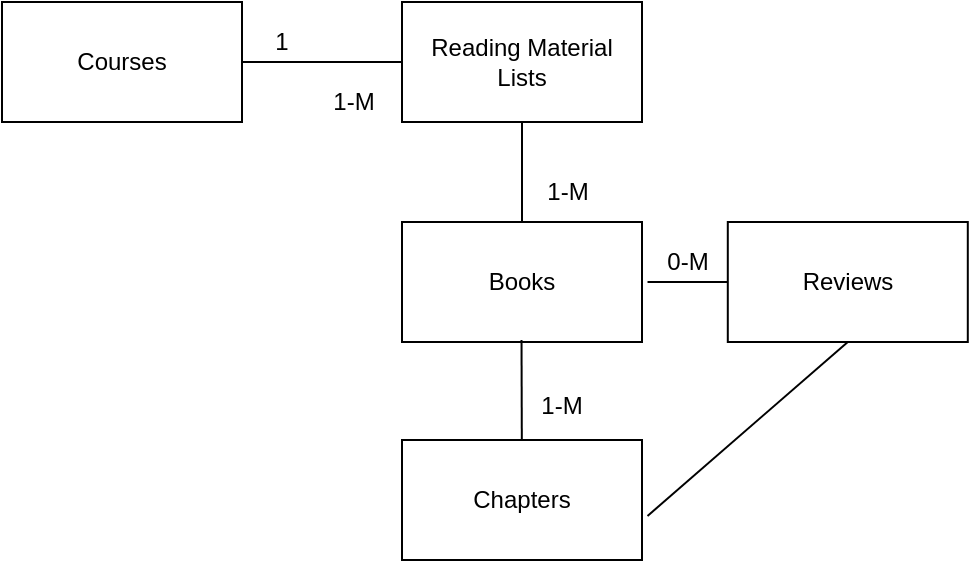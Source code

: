 <mxfile version="12.0.0" type="onedrive" pages="1"><diagram id="I2f30zshJwvhPrbS9PNJ" name="Page-1"><mxGraphModel dx="888" dy="374" grid="1" gridSize="10" guides="1" tooltips="1" connect="1" arrows="1" fold="1" page="1" pageScale="1" pageWidth="827" pageHeight="1169" math="0" shadow="0"><root><mxCell id="0"/><mxCell id="1" parent="0"/><mxCell id="Yx7arrJdiPzhsvcah6l1-1" value="Courses" style="rounded=0;whiteSpace=wrap;html=1;" parent="1" vertex="1"><mxGeometry x="120" y="110" width="120" height="60" as="geometry"/></mxCell><mxCell id="Yx7arrJdiPzhsvcah6l1-4" value="Reading Material Lists" style="rounded=0;whiteSpace=wrap;html=1;" parent="1" vertex="1"><mxGeometry x="320" y="110" width="120" height="60" as="geometry"/></mxCell><mxCell id="Yx7arrJdiPzhsvcah6l1-5" value="Books" style="rounded=0;whiteSpace=wrap;html=1;" parent="1" vertex="1"><mxGeometry x="320" y="220" width="120" height="60" as="geometry"/></mxCell><mxCell id="Yx7arrJdiPzhsvcah6l1-6" value="Chapters" style="rounded=0;whiteSpace=wrap;html=1;" parent="1" vertex="1"><mxGeometry x="320" y="329" width="120" height="60" as="geometry"/></mxCell><mxCell id="Yx7arrJdiPzhsvcah6l1-8" value="Reviews" style="rounded=0;whiteSpace=wrap;html=1;" parent="1" vertex="1"><mxGeometry x="482.9" y="220" width="120" height="60" as="geometry"/></mxCell><mxCell id="Yx7arrJdiPzhsvcah6l1-12" value="1-M" style="text;html=1;strokeColor=none;fillColor=none;align=center;verticalAlign=middle;whiteSpace=wrap;rounded=0;" parent="1" vertex="1"><mxGeometry x="276" y="150" width="40" height="20" as="geometry"/></mxCell><mxCell id="Yx7arrJdiPzhsvcah6l1-14" value="1-M" style="text;html=1;strokeColor=none;fillColor=none;align=center;verticalAlign=middle;whiteSpace=wrap;rounded=0;" parent="1" vertex="1"><mxGeometry x="383" y="195" width="40" height="20" as="geometry"/></mxCell><mxCell id="Yx7arrJdiPzhsvcah6l1-16" value="1" style="text;html=1;strokeColor=none;fillColor=none;align=center;verticalAlign=middle;whiteSpace=wrap;rounded=0;" parent="1" vertex="1"><mxGeometry x="240" y="120" width="40" height="20" as="geometry"/></mxCell><mxCell id="Yx7arrJdiPzhsvcah6l1-19" value="" style="endArrow=none;html=1;entryX=0.5;entryY=1;entryDx=0;entryDy=0;exitX=1.023;exitY=0.633;exitDx=0;exitDy=0;exitPerimeter=0;" parent="1" source="Yx7arrJdiPzhsvcah6l1-6" target="Yx7arrJdiPzhsvcah6l1-8" edge="1"><mxGeometry width="50" height="50" relative="1" as="geometry"><mxPoint x="430" y="350" as="sourcePoint"/><mxPoint x="480" y="300" as="targetPoint"/></mxGeometry></mxCell><mxCell id="Yx7arrJdiPzhsvcah6l1-20" value="" style="endArrow=none;html=1;entryX=0;entryY=0.5;entryDx=0;entryDy=0;exitX=1.023;exitY=0.633;exitDx=0;exitDy=0;exitPerimeter=0;" parent="1" target="Yx7arrJdiPzhsvcah6l1-8" edge="1"><mxGeometry width="50" height="50" relative="1" as="geometry"><mxPoint x="442.76" y="249.98" as="sourcePoint"/><mxPoint x="542.9" y="182" as="targetPoint"/></mxGeometry></mxCell><mxCell id="Yx7arrJdiPzhsvcah6l1-21" value="" style="endArrow=none;html=1;exitX=1.023;exitY=0.633;exitDx=0;exitDy=0;exitPerimeter=0;" parent="1" target="Yx7arrJdiPzhsvcah6l1-6" edge="1"><mxGeometry width="50" height="50" relative="1" as="geometry"><mxPoint x="379.76" y="278.98" as="sourcePoint"/><mxPoint x="419.9" y="279" as="targetPoint"/></mxGeometry></mxCell><mxCell id="Yx7arrJdiPzhsvcah6l1-22" value="" style="endArrow=none;html=1;entryX=0.5;entryY=0;entryDx=0;entryDy=0;exitX=0.5;exitY=1;exitDx=0;exitDy=0;" parent="1" source="Yx7arrJdiPzhsvcah6l1-4" target="Yx7arrJdiPzhsvcah6l1-5" edge="1"><mxGeometry width="50" height="50" relative="1" as="geometry"><mxPoint x="462.76" y="269.98" as="sourcePoint"/><mxPoint x="502.9" y="270" as="targetPoint"/></mxGeometry></mxCell><mxCell id="Yx7arrJdiPzhsvcah6l1-23" value="" style="endArrow=none;html=1;exitX=0;exitY=0.5;exitDx=0;exitDy=0;" parent="1" source="Yx7arrJdiPzhsvcah6l1-4" edge="1"><mxGeometry width="50" height="50" relative="1" as="geometry"><mxPoint x="472.76" y="279.98" as="sourcePoint"/><mxPoint x="240" y="140" as="targetPoint"/></mxGeometry></mxCell><mxCell id="Yx7arrJdiPzhsvcah6l1-24" value="1-M" style="text;html=1;strokeColor=none;fillColor=none;align=center;verticalAlign=middle;whiteSpace=wrap;rounded=0;" parent="1" vertex="1"><mxGeometry x="380" y="302" width="40" height="20" as="geometry"/></mxCell><mxCell id="Yx7arrJdiPzhsvcah6l1-25" value="0-M" style="text;html=1;strokeColor=none;fillColor=none;align=center;verticalAlign=middle;whiteSpace=wrap;rounded=0;" parent="1" vertex="1"><mxGeometry x="443" y="230" width="40" height="20" as="geometry"/></mxCell></root></mxGraphModel></diagram></mxfile>